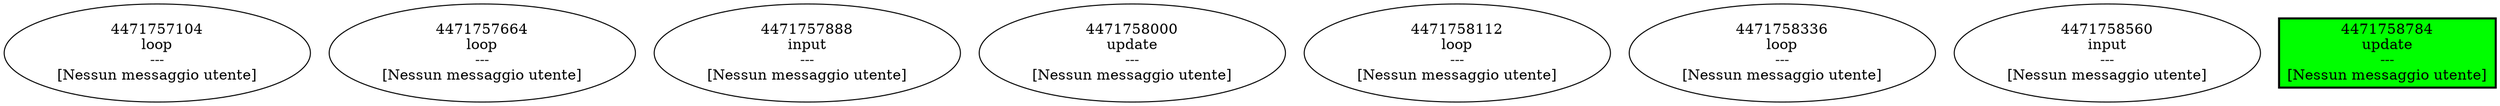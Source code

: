 // LangGraph Timeline
digraph {
	4471757104 [label="4471757104
loop
---
[Nessun messaggio utente]"]
	4471757664 [label="4471757664
loop
---
[Nessun messaggio utente]"]
	4471757888 [label="4471757888
input
---
[Nessun messaggio utente]"]
	4471758000 [label="4471758000
update
---
[Nessun messaggio utente]"]
	4471758112 [label="4471758112
loop
---
[Nessun messaggio utente]"]
	4471758336 [label="4471758336
loop
---
[Nessun messaggio utente]"]
	4471758560 [label="4471758560
input
---
[Nessun messaggio utente]"]
	4471758784 [label="4471758784
update
---
[Nessun messaggio utente]" color=black fillcolor=lime penwidth=2 shape=box style=filled]
}
